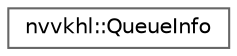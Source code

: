 digraph "Graphical Class Hierarchy"
{
 // LATEX_PDF_SIZE
  bgcolor="transparent";
  edge [fontname=Helvetica,fontsize=10,labelfontname=Helvetica,labelfontsize=10];
  node [fontname=Helvetica,fontsize=10,shape=box,height=0.2,width=0.4];
  rankdir="LR";
  Node0 [id="Node000000",label="nvvkhl::QueueInfo",height=0.2,width=0.4,color="grey40", fillcolor="white", style="filled",URL="$structnvvkhl_1_1_queue_info.html",tooltip=" "];
}
